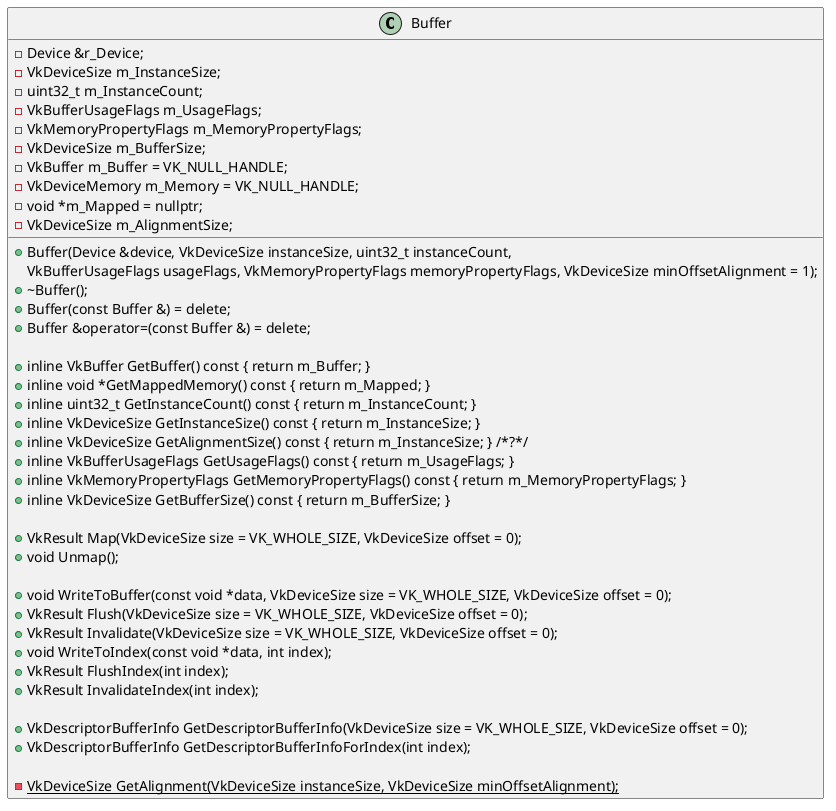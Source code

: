 @startuml
class Buffer
{
    + Buffer(Device &device, VkDeviceSize instanceSize, uint32_t instanceCount,
            VkBufferUsageFlags usageFlags, VkMemoryPropertyFlags memoryPropertyFlags, VkDeviceSize minOffsetAlignment = 1);
    + \~Buffer();
    + Buffer(const Buffer &) = delete;
    + Buffer &operator=(const Buffer &) = delete;

    + inline VkBuffer GetBuffer() const { return m_Buffer; }
    + inline void *GetMappedMemory() const { return m_Mapped; }
    + inline uint32_t GetInstanceCount() const { return m_InstanceCount; }
    + inline VkDeviceSize GetInstanceSize() const { return m_InstanceSize; }
    + inline VkDeviceSize GetAlignmentSize() const { return m_InstanceSize; } /*?*/
    + inline VkBufferUsageFlags GetUsageFlags() const { return m_UsageFlags; }
    + inline VkMemoryPropertyFlags GetMemoryPropertyFlags() const { return m_MemoryPropertyFlags; }
    + inline VkDeviceSize GetBufferSize() const { return m_BufferSize; }

    + VkResult Map(VkDeviceSize size = VK_WHOLE_SIZE, VkDeviceSize offset = 0);
    + void Unmap();

    + void WriteToBuffer(const void *data, VkDeviceSize size = VK_WHOLE_SIZE, VkDeviceSize offset = 0);
    + VkResult Flush(VkDeviceSize size = VK_WHOLE_SIZE, VkDeviceSize offset = 0);
    + VkResult Invalidate(VkDeviceSize size = VK_WHOLE_SIZE, VkDeviceSize offset = 0);
    + void WriteToIndex(const void *data, int index);
    + VkResult FlushIndex(int index);
    + VkResult InvalidateIndex(int index);

    + VkDescriptorBufferInfo GetDescriptorBufferInfo(VkDeviceSize size = VK_WHOLE_SIZE, VkDeviceSize offset = 0);
    + VkDescriptorBufferInfo GetDescriptorBufferInfoForIndex(int index);

    - {static} VkDeviceSize GetAlignment(VkDeviceSize instanceSize, VkDeviceSize minOffsetAlignment);

    - Device &r_Device;
    - VkDeviceSize m_InstanceSize;
    - uint32_t m_InstanceCount;
    - VkBufferUsageFlags m_UsageFlags;
    - VkMemoryPropertyFlags m_MemoryPropertyFlags;
    - VkDeviceSize m_BufferSize;
    - VkBuffer m_Buffer = VK_NULL_HANDLE;
    - VkDeviceMemory m_Memory = VK_NULL_HANDLE;
    - void *m_Mapped = nullptr;
    - VkDeviceSize m_AlignmentSize;
}
@enduml